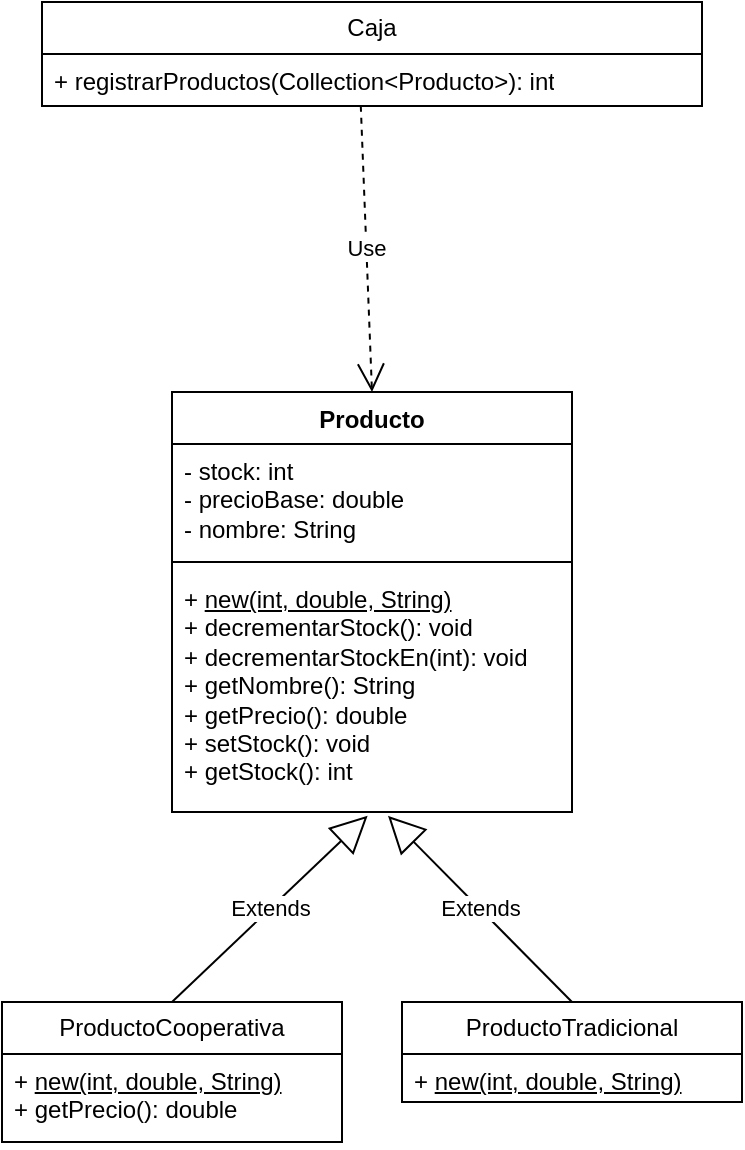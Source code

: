 <mxfile version="21.6.8" type="device">
  <diagram name="Página-1" id="aWG5LhvWH3k3fdZScuHt">
    <mxGraphModel dx="560" dy="944" grid="1" gridSize="10" guides="1" tooltips="1" connect="1" arrows="1" fold="1" page="1" pageScale="1" pageWidth="827" pageHeight="1169" math="0" shadow="0">
      <root>
        <mxCell id="0" />
        <mxCell id="1" parent="0" />
        <mxCell id="7X6Qb4dtSTflAjBjP5-G-5" value="Caja" style="swimlane;fontStyle=0;childLayout=stackLayout;horizontal=1;startSize=26;fillColor=none;horizontalStack=0;resizeParent=1;resizeParentMax=0;resizeLast=0;collapsible=1;marginBottom=0;whiteSpace=wrap;html=1;" vertex="1" parent="1">
          <mxGeometry x="220" y="180" width="330" height="52" as="geometry" />
        </mxCell>
        <mxCell id="7X6Qb4dtSTflAjBjP5-G-6" value="+&amp;nbsp;registrarProductos(Collection&amp;lt;Producto&amp;gt;): int" style="text;strokeColor=none;fillColor=none;align=left;verticalAlign=top;spacingLeft=4;spacingRight=4;overflow=hidden;rotatable=0;points=[[0,0.5],[1,0.5]];portConstraint=eastwest;whiteSpace=wrap;html=1;" vertex="1" parent="7X6Qb4dtSTflAjBjP5-G-5">
          <mxGeometry y="26" width="330" height="26" as="geometry" />
        </mxCell>
        <mxCell id="7X6Qb4dtSTflAjBjP5-G-14" value="Producto" style="swimlane;fontStyle=1;align=center;verticalAlign=top;childLayout=stackLayout;horizontal=1;startSize=26;horizontalStack=0;resizeParent=1;resizeParentMax=0;resizeLast=0;collapsible=1;marginBottom=0;whiteSpace=wrap;html=1;" vertex="1" parent="1">
          <mxGeometry x="285" y="375" width="200" height="210" as="geometry" />
        </mxCell>
        <mxCell id="7X6Qb4dtSTflAjBjP5-G-15" value="- stock: int&lt;br&gt;- precioBase: double&lt;br&gt;- nombre: String" style="text;strokeColor=none;fillColor=none;align=left;verticalAlign=top;spacingLeft=4;spacingRight=4;overflow=hidden;rotatable=0;points=[[0,0.5],[1,0.5]];portConstraint=eastwest;whiteSpace=wrap;html=1;" vertex="1" parent="7X6Qb4dtSTflAjBjP5-G-14">
          <mxGeometry y="26" width="200" height="54" as="geometry" />
        </mxCell>
        <mxCell id="7X6Qb4dtSTflAjBjP5-G-16" value="" style="line;strokeWidth=1;fillColor=none;align=left;verticalAlign=middle;spacingTop=-1;spacingLeft=3;spacingRight=3;rotatable=0;labelPosition=right;points=[];portConstraint=eastwest;strokeColor=inherit;" vertex="1" parent="7X6Qb4dtSTflAjBjP5-G-14">
          <mxGeometry y="80" width="200" height="10" as="geometry" />
        </mxCell>
        <mxCell id="7X6Qb4dtSTflAjBjP5-G-17" value="+ &lt;u&gt;new(int, double, String)&lt;/u&gt;&lt;br&gt;+ decrementarStock(): void&lt;br&gt;+ decrementarStockEn(int): void&lt;br&gt;+ getNombre(): String&lt;br&gt;+ getPrecio(): double&lt;br&gt;+ setStock(): void&lt;br&gt;+ getStock(): int" style="text;strokeColor=none;fillColor=none;align=left;verticalAlign=top;spacingLeft=4;spacingRight=4;overflow=hidden;rotatable=0;points=[[0,0.5],[1,0.5]];portConstraint=eastwest;whiteSpace=wrap;html=1;" vertex="1" parent="7X6Qb4dtSTflAjBjP5-G-14">
          <mxGeometry y="90" width="200" height="120" as="geometry" />
        </mxCell>
        <mxCell id="7X6Qb4dtSTflAjBjP5-G-18" value="Use" style="endArrow=open;endSize=12;dashed=1;html=1;rounded=0;exitX=0.483;exitY=0.996;exitDx=0;exitDy=0;exitPerimeter=0;entryX=0.5;entryY=0;entryDx=0;entryDy=0;" edge="1" parent="1" source="7X6Qb4dtSTflAjBjP5-G-6" target="7X6Qb4dtSTflAjBjP5-G-14">
          <mxGeometry width="160" relative="1" as="geometry">
            <mxPoint x="390" y="370" as="sourcePoint" />
            <mxPoint x="550" y="370" as="targetPoint" />
          </mxGeometry>
        </mxCell>
        <mxCell id="7X6Qb4dtSTflAjBjP5-G-19" value="ProductoCooperativa" style="swimlane;fontStyle=0;childLayout=stackLayout;horizontal=1;startSize=26;fillColor=none;horizontalStack=0;resizeParent=1;resizeParentMax=0;resizeLast=0;collapsible=1;marginBottom=0;whiteSpace=wrap;html=1;" vertex="1" parent="1">
          <mxGeometry x="200" y="680" width="170" height="70" as="geometry" />
        </mxCell>
        <mxCell id="7X6Qb4dtSTflAjBjP5-G-20" value="+ &lt;u&gt;new(int, double, String)&lt;/u&gt;&lt;br&gt;+ getPrecio(): double" style="text;strokeColor=none;fillColor=none;align=left;verticalAlign=top;spacingLeft=4;spacingRight=4;overflow=hidden;rotatable=0;points=[[0,0.5],[1,0.5]];portConstraint=eastwest;whiteSpace=wrap;html=1;" vertex="1" parent="7X6Qb4dtSTflAjBjP5-G-19">
          <mxGeometry y="26" width="170" height="44" as="geometry" />
        </mxCell>
        <mxCell id="7X6Qb4dtSTflAjBjP5-G-23" value="ProductoTradicional" style="swimlane;fontStyle=0;childLayout=stackLayout;horizontal=1;startSize=26;fillColor=none;horizontalStack=0;resizeParent=1;resizeParentMax=0;resizeLast=0;collapsible=1;marginBottom=0;whiteSpace=wrap;html=1;" vertex="1" parent="1">
          <mxGeometry x="400" y="680" width="170" height="50" as="geometry" />
        </mxCell>
        <mxCell id="7X6Qb4dtSTflAjBjP5-G-24" value="+ &lt;u&gt;new(int, double, String)&lt;/u&gt;&lt;br&gt;" style="text;strokeColor=none;fillColor=none;align=left;verticalAlign=top;spacingLeft=4;spacingRight=4;overflow=hidden;rotatable=0;points=[[0,0.5],[1,0.5]];portConstraint=eastwest;whiteSpace=wrap;html=1;" vertex="1" parent="7X6Qb4dtSTflAjBjP5-G-23">
          <mxGeometry y="26" width="170" height="24" as="geometry" />
        </mxCell>
        <mxCell id="7X6Qb4dtSTflAjBjP5-G-25" value="Extends" style="endArrow=block;endSize=16;endFill=0;html=1;rounded=0;entryX=0.489;entryY=1.016;entryDx=0;entryDy=0;entryPerimeter=0;exitX=0.5;exitY=0;exitDx=0;exitDy=0;" edge="1" parent="1" source="7X6Qb4dtSTflAjBjP5-G-19" target="7X6Qb4dtSTflAjBjP5-G-17">
          <mxGeometry width="160" relative="1" as="geometry">
            <mxPoint x="220" y="670" as="sourcePoint" />
            <mxPoint x="380" y="670" as="targetPoint" />
          </mxGeometry>
        </mxCell>
        <mxCell id="7X6Qb4dtSTflAjBjP5-G-26" value="Extends" style="endArrow=block;endSize=16;endFill=0;html=1;rounded=0;entryX=0.54;entryY=1.016;entryDx=0;entryDy=0;entryPerimeter=0;exitX=0.5;exitY=0;exitDx=0;exitDy=0;" edge="1" parent="1" source="7X6Qb4dtSTflAjBjP5-G-23" target="7X6Qb4dtSTflAjBjP5-G-17">
          <mxGeometry width="160" relative="1" as="geometry">
            <mxPoint x="295" y="690" as="sourcePoint" />
            <mxPoint x="393" y="597" as="targetPoint" />
          </mxGeometry>
        </mxCell>
      </root>
    </mxGraphModel>
  </diagram>
</mxfile>
